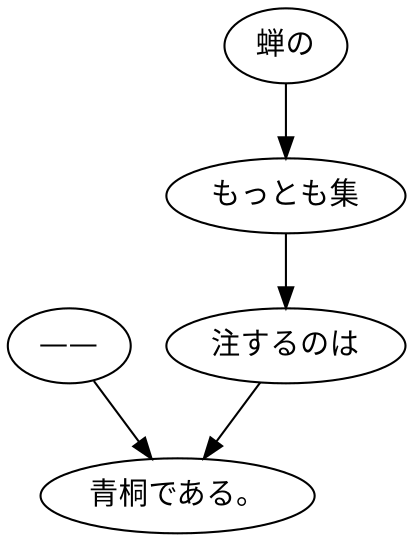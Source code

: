 digraph graph4048 {
	node0 [label="——"];
	node1 [label="蝉の"];
	node2 [label="もっとも集"];
	node3 [label="注するのは"];
	node4 [label="青桐である。"];
	node0 -> node4;
	node1 -> node2;
	node2 -> node3;
	node3 -> node4;
}

